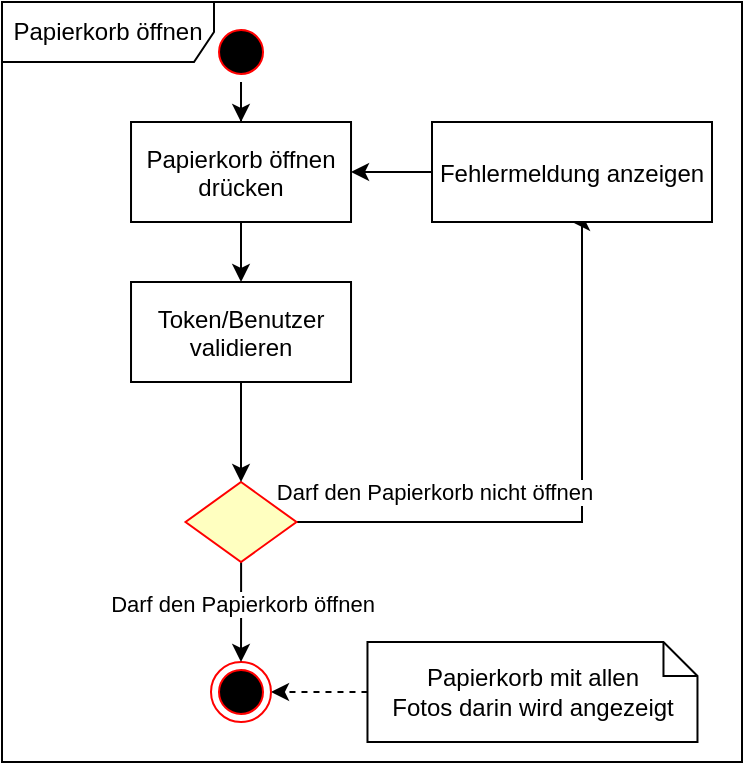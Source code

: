 <mxfile version="26.2.6">
  <diagram name="Seite-1" id="l0WvUJElL2ecB1N14b2X">
    <mxGraphModel dx="950" dy="-252" grid="1" gridSize="10" guides="1" tooltips="1" connect="1" arrows="1" fold="1" page="1" pageScale="1" pageWidth="1169" pageHeight="826" math="0" shadow="0">
      <root>
        <mxCell id="0" />
        <mxCell id="1" parent="0" />
        <mxCell id="_Efm3URx336y0hWJy-us-58" style="edgeStyle=orthogonalEdgeStyle;rounded=0;orthogonalLoop=1;jettySize=auto;html=1;" edge="1" parent="1" source="_Efm3URx336y0hWJy-us-59" target="_Efm3URx336y0hWJy-us-61">
          <mxGeometry relative="1" as="geometry" />
        </mxCell>
        <mxCell id="_Efm3URx336y0hWJy-us-59" value="" style="ellipse;shape=startState;fillColor=#000000;strokeColor=#ff0000;" vertex="1" parent="1">
          <mxGeometry x="144.51" y="869" width="30" height="30" as="geometry" />
        </mxCell>
        <mxCell id="_Efm3URx336y0hWJy-us-60" style="edgeStyle=orthogonalEdgeStyle;rounded=0;orthogonalLoop=1;jettySize=auto;html=1;entryX=0.5;entryY=0;entryDx=0;entryDy=0;" edge="1" parent="1" source="_Efm3URx336y0hWJy-us-61" target="_Efm3URx336y0hWJy-us-74">
          <mxGeometry relative="1" as="geometry" />
        </mxCell>
        <mxCell id="_Efm3URx336y0hWJy-us-61" value="Papierkorb öffnen &#xa;drücken" style="" vertex="1" parent="1">
          <mxGeometry x="104.51" y="919" width="110" height="50" as="geometry" />
        </mxCell>
        <mxCell id="_Efm3URx336y0hWJy-us-62" style="edgeStyle=orthogonalEdgeStyle;rounded=0;orthogonalLoop=1;jettySize=auto;html=1;dashed=1;" edge="1" parent="1" source="_Efm3URx336y0hWJy-us-63" target="_Efm3URx336y0hWJy-us-64">
          <mxGeometry relative="1" as="geometry" />
        </mxCell>
        <mxCell id="_Efm3URx336y0hWJy-us-63" value="Papierkorb mit allen &#xa;Fotos darin wird angezeigt" style="shape=note;whiteSpace=wrap;size=17" vertex="1" parent="1">
          <mxGeometry x="222.74" y="1179" width="165" height="50" as="geometry" />
        </mxCell>
        <mxCell id="_Efm3URx336y0hWJy-us-64" value="" style="ellipse;shape=endState;fillColor=#000000;strokeColor=#ff0000" vertex="1" parent="1">
          <mxGeometry x="144.5" y="1189" width="30" height="30" as="geometry" />
        </mxCell>
        <mxCell id="_Efm3URx336y0hWJy-us-65" value="Papierkorb öffnen" style="shape=umlFrame;whiteSpace=wrap;html=1;pointerEvents=0;width=106;height=30;" vertex="1" parent="1">
          <mxGeometry x="40" y="859" width="370" height="380" as="geometry" />
        </mxCell>
        <mxCell id="_Efm3URx336y0hWJy-us-66" style="edgeStyle=orthogonalEdgeStyle;rounded=0;orthogonalLoop=1;jettySize=auto;html=1;entryX=0.5;entryY=1;entryDx=0;entryDy=0;" edge="1" parent="1" source="_Efm3URx336y0hWJy-us-70" target="_Efm3URx336y0hWJy-us-72">
          <mxGeometry relative="1" as="geometry">
            <Array as="points">
              <mxPoint x="330" y="1119" />
              <mxPoint x="330" y="969" />
            </Array>
          </mxGeometry>
        </mxCell>
        <mxCell id="_Efm3URx336y0hWJy-us-67" value="Darf den Papierkorb nicht öffnen" style="edgeLabel;html=1;align=center;verticalAlign=middle;resizable=0;points=[];" vertex="1" connectable="0" parent="_Efm3URx336y0hWJy-us-66">
          <mxGeometry x="-0.355" relative="1" as="geometry">
            <mxPoint x="-28" y="-15" as="offset" />
          </mxGeometry>
        </mxCell>
        <mxCell id="_Efm3URx336y0hWJy-us-68" style="edgeStyle=orthogonalEdgeStyle;rounded=0;orthogonalLoop=1;jettySize=auto;html=1;" edge="1" parent="1" source="_Efm3URx336y0hWJy-us-70" target="_Efm3URx336y0hWJy-us-64">
          <mxGeometry relative="1" as="geometry">
            <mxPoint x="159.5" y="1379" as="targetPoint" />
          </mxGeometry>
        </mxCell>
        <mxCell id="_Efm3URx336y0hWJy-us-69" value="Darf den Papierkorb öffnen" style="edgeLabel;html=1;align=center;verticalAlign=middle;resizable=0;points=[];" vertex="1" connectable="0" parent="_Efm3URx336y0hWJy-us-68">
          <mxGeometry x="0.344" y="2" relative="1" as="geometry">
            <mxPoint x="-2" y="-13" as="offset" />
          </mxGeometry>
        </mxCell>
        <mxCell id="_Efm3URx336y0hWJy-us-70" value="" style="rhombus;fillColor=#ffffc0;strokeColor=#ff0000;" vertex="1" parent="1">
          <mxGeometry x="131.76" y="1099" width="55.49" height="40" as="geometry" />
        </mxCell>
        <mxCell id="_Efm3URx336y0hWJy-us-71" style="edgeStyle=orthogonalEdgeStyle;rounded=0;orthogonalLoop=1;jettySize=auto;html=1;entryX=1;entryY=0.5;entryDx=0;entryDy=0;" edge="1" parent="1" source="_Efm3URx336y0hWJy-us-72" target="_Efm3URx336y0hWJy-us-61">
          <mxGeometry relative="1" as="geometry" />
        </mxCell>
        <mxCell id="_Efm3URx336y0hWJy-us-72" value="Fehlermeldung anzeigen" style="" vertex="1" parent="1">
          <mxGeometry x="255" y="919" width="140" height="50" as="geometry" />
        </mxCell>
        <mxCell id="_Efm3URx336y0hWJy-us-73" style="edgeStyle=orthogonalEdgeStyle;rounded=0;orthogonalLoop=1;jettySize=auto;html=1;entryX=0.5;entryY=0;entryDx=0;entryDy=0;" edge="1" parent="1" source="_Efm3URx336y0hWJy-us-74" target="_Efm3URx336y0hWJy-us-70">
          <mxGeometry relative="1" as="geometry" />
        </mxCell>
        <mxCell id="_Efm3URx336y0hWJy-us-74" value="Token/Benutzer &#xa;validieren" style="" vertex="1" parent="1">
          <mxGeometry x="104.51" y="999" width="110" height="50" as="geometry" />
        </mxCell>
      </root>
    </mxGraphModel>
  </diagram>
</mxfile>
